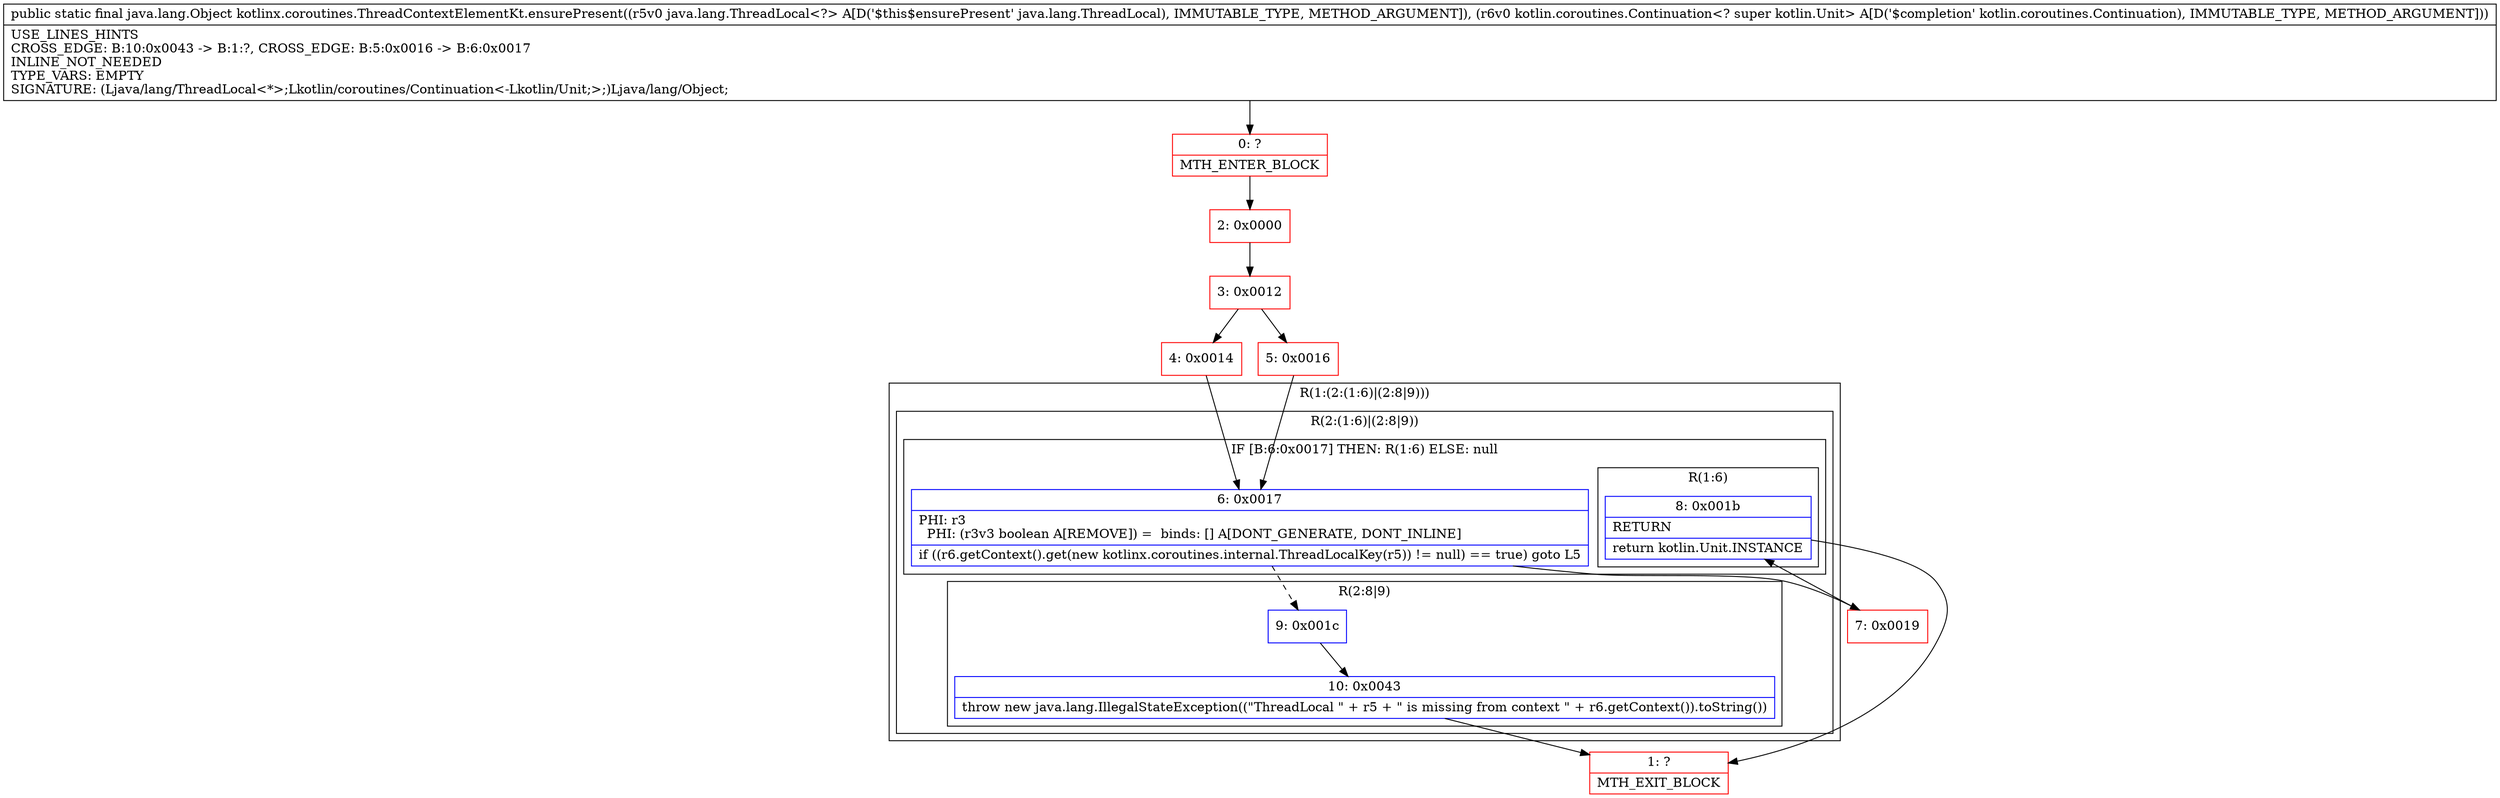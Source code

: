 digraph "CFG forkotlinx.coroutines.ThreadContextElementKt.ensurePresent(Ljava\/lang\/ThreadLocal;Lkotlin\/coroutines\/Continuation;)Ljava\/lang\/Object;" {
subgraph cluster_Region_773595901 {
label = "R(1:(2:(1:6)|(2:8|9)))";
node [shape=record,color=blue];
subgraph cluster_Region_1470202305 {
label = "R(2:(1:6)|(2:8|9))";
node [shape=record,color=blue];
subgraph cluster_IfRegion_1546687767 {
label = "IF [B:6:0x0017] THEN: R(1:6) ELSE: null";
node [shape=record,color=blue];
Node_6 [shape=record,label="{6\:\ 0x0017|PHI: r3 \l  PHI: (r3v3 boolean A[REMOVE]) =  binds: [] A[DONT_GENERATE, DONT_INLINE]\l|if ((r6.getContext().get(new kotlinx.coroutines.internal.ThreadLocalKey(r5)) != null) == true) goto L5\l}"];
subgraph cluster_Region_1792092196 {
label = "R(1:6)";
node [shape=record,color=blue];
Node_8 [shape=record,label="{8\:\ 0x001b|RETURN\l|return kotlin.Unit.INSTANCE\l}"];
}
}
subgraph cluster_Region_622191689 {
label = "R(2:8|9)";
node [shape=record,color=blue];
Node_9 [shape=record,label="{9\:\ 0x001c}"];
Node_10 [shape=record,label="{10\:\ 0x0043|throw new java.lang.IllegalStateException((\"ThreadLocal \" + r5 + \" is missing from context \" + r6.getContext()).toString())\l}"];
}
}
}
Node_0 [shape=record,color=red,label="{0\:\ ?|MTH_ENTER_BLOCK\l}"];
Node_2 [shape=record,color=red,label="{2\:\ 0x0000}"];
Node_3 [shape=record,color=red,label="{3\:\ 0x0012}"];
Node_4 [shape=record,color=red,label="{4\:\ 0x0014}"];
Node_7 [shape=record,color=red,label="{7\:\ 0x0019}"];
Node_1 [shape=record,color=red,label="{1\:\ ?|MTH_EXIT_BLOCK\l}"];
Node_5 [shape=record,color=red,label="{5\:\ 0x0016}"];
MethodNode[shape=record,label="{public static final java.lang.Object kotlinx.coroutines.ThreadContextElementKt.ensurePresent((r5v0 java.lang.ThreadLocal\<?\> A[D('$this$ensurePresent' java.lang.ThreadLocal), IMMUTABLE_TYPE, METHOD_ARGUMENT]), (r6v0 kotlin.coroutines.Continuation\<? super kotlin.Unit\> A[D('$completion' kotlin.coroutines.Continuation), IMMUTABLE_TYPE, METHOD_ARGUMENT]))  | USE_LINES_HINTS\lCROSS_EDGE: B:10:0x0043 \-\> B:1:?, CROSS_EDGE: B:5:0x0016 \-\> B:6:0x0017\lINLINE_NOT_NEEDED\lTYPE_VARS: EMPTY\lSIGNATURE: (Ljava\/lang\/ThreadLocal\<*\>;Lkotlin\/coroutines\/Continuation\<\-Lkotlin\/Unit;\>;)Ljava\/lang\/Object;\l}"];
MethodNode -> Node_0;Node_6 -> Node_7;
Node_6 -> Node_9[style=dashed];
Node_8 -> Node_1;
Node_9 -> Node_10;
Node_10 -> Node_1;
Node_0 -> Node_2;
Node_2 -> Node_3;
Node_3 -> Node_4;
Node_3 -> Node_5;
Node_4 -> Node_6;
Node_7 -> Node_8;
Node_5 -> Node_6;
}

